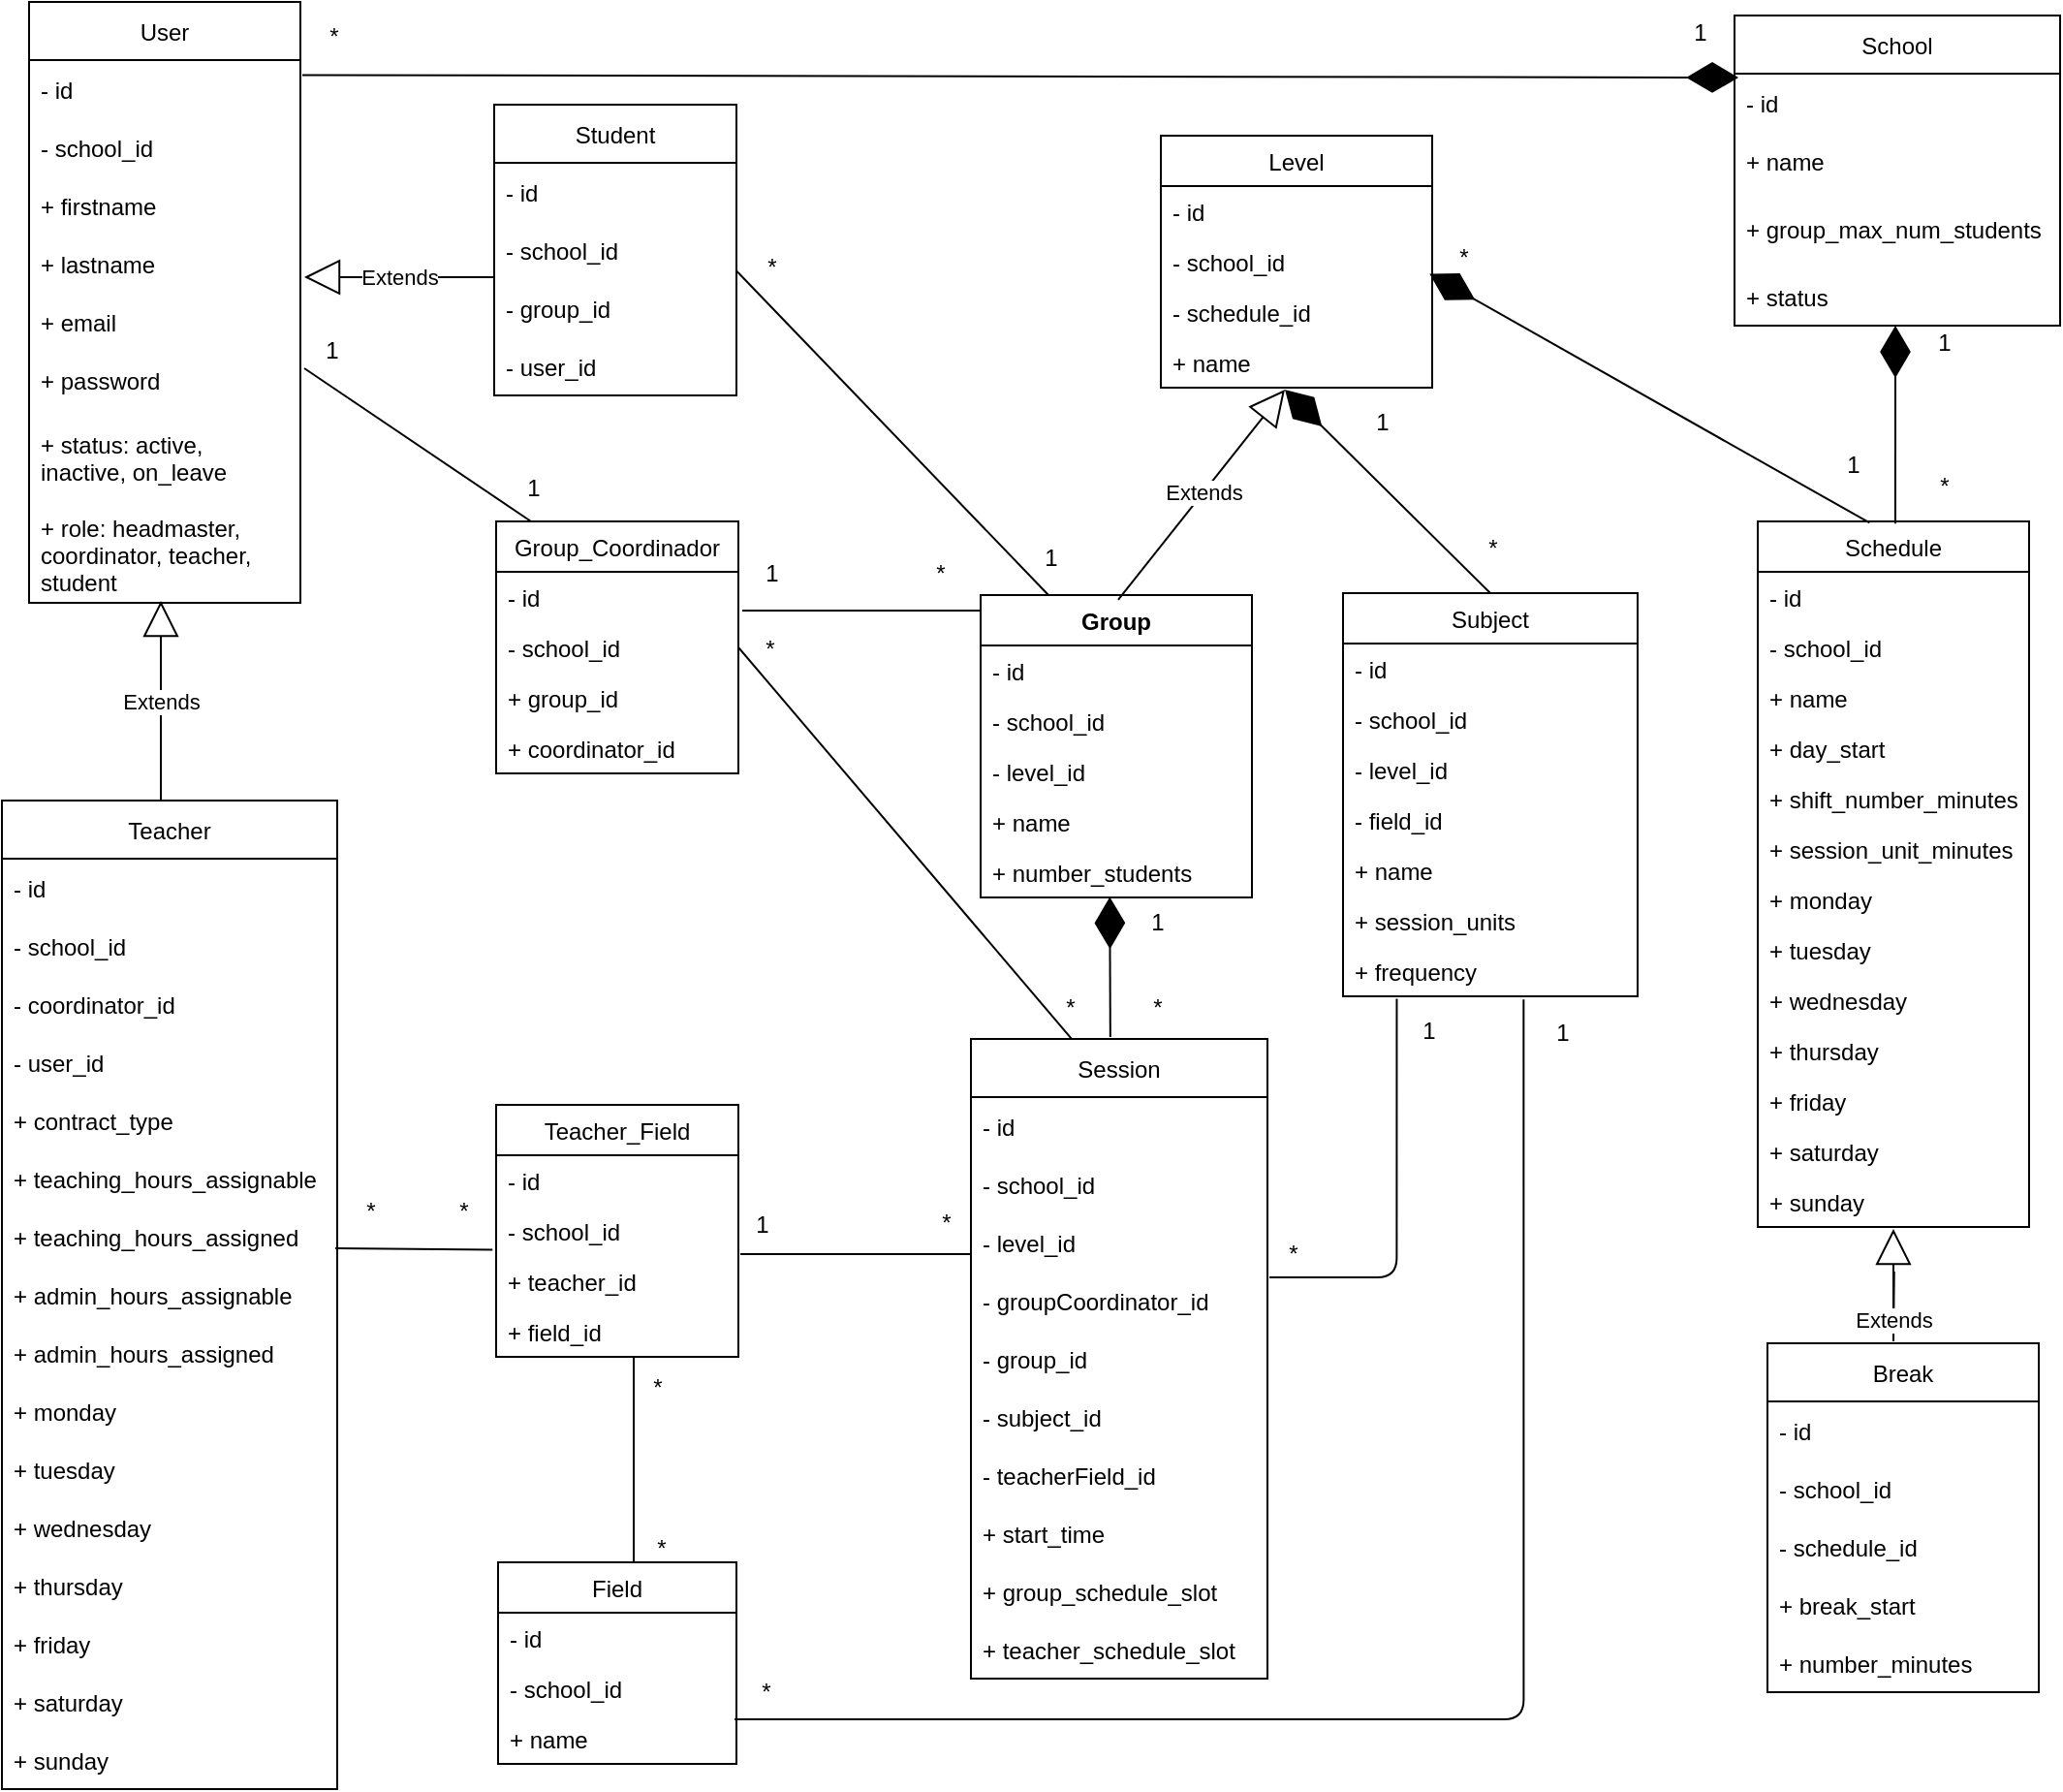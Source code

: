 <mxfile>
    <diagram id="dKwSfpdMRuRXnGm5Fuqc" name="Page-1">
        <mxGraphModel dx="1969" dy="942" grid="1" gridSize="10" guides="1" tooltips="1" connect="1" arrows="1" fold="1" page="1" pageScale="1" pageWidth="1100" pageHeight="950" math="0" shadow="0">
            <root>
                <mxCell id="0"/>
                <mxCell id="1" parent="0"/>
                <mxCell id="171" value="" style="endArrow=diamondThin;endFill=1;endSize=24;html=1;rounded=0;exitX=0.039;exitY=0.825;exitDx=0;exitDy=0;exitPerimeter=0;entryX=0.012;entryY=0.667;entryDx=0;entryDy=0;entryPerimeter=0;" parent="1" edge="1">
                    <mxGeometry width="160" relative="1" as="geometry">
                        <mxPoint x="169" y="38.75" as="sourcePoint"/>
                        <mxPoint x="910.016" y="40.01" as="targetPoint"/>
                    </mxGeometry>
                </mxCell>
                <mxCell id="172" value="User" style="swimlane;fontStyle=0;childLayout=stackLayout;horizontal=1;startSize=30;horizontalStack=0;resizeParent=1;resizeParentMax=0;resizeLast=0;collapsible=1;marginBottom=0;" parent="1" vertex="1">
                    <mxGeometry x="28" y="1" width="140" height="310" as="geometry">
                        <mxRectangle x="260" y="70" width="70" height="30" as="alternateBounds"/>
                    </mxGeometry>
                </mxCell>
                <mxCell id="173" value="- id" style="text;strokeColor=none;fillColor=none;align=left;verticalAlign=middle;spacingLeft=4;spacingRight=4;overflow=hidden;points=[[0,0.5],[1,0.5]];portConstraint=eastwest;rotatable=0;" parent="172" vertex="1">
                    <mxGeometry y="30" width="140" height="30" as="geometry"/>
                </mxCell>
                <mxCell id="174" value="- school_id" style="text;strokeColor=none;fillColor=none;align=left;verticalAlign=middle;spacingLeft=4;spacingRight=4;overflow=hidden;points=[[0,0.5],[1,0.5]];portConstraint=eastwest;rotatable=0;" parent="172" vertex="1">
                    <mxGeometry y="60" width="140" height="30" as="geometry"/>
                </mxCell>
                <mxCell id="175" value="+ firstname" style="text;strokeColor=none;fillColor=none;align=left;verticalAlign=middle;spacingLeft=4;spacingRight=4;overflow=hidden;points=[[0,0.5],[1,0.5]];portConstraint=eastwest;rotatable=0;" parent="172" vertex="1">
                    <mxGeometry y="90" width="140" height="30" as="geometry"/>
                </mxCell>
                <mxCell id="176" value="+ lastname" style="text;strokeColor=none;fillColor=none;align=left;verticalAlign=middle;spacingLeft=4;spacingRight=4;overflow=hidden;points=[[0,0.5],[1,0.5]];portConstraint=eastwest;rotatable=0;" parent="172" vertex="1">
                    <mxGeometry y="120" width="140" height="30" as="geometry"/>
                </mxCell>
                <mxCell id="177" value="+ email" style="text;strokeColor=none;fillColor=none;align=left;verticalAlign=middle;spacingLeft=4;spacingRight=4;overflow=hidden;points=[[0,0.5],[1,0.5]];portConstraint=eastwest;rotatable=0;" parent="172" vertex="1">
                    <mxGeometry y="150" width="140" height="30" as="geometry"/>
                </mxCell>
                <mxCell id="178" value="+ password" style="text;strokeColor=none;fillColor=none;align=left;verticalAlign=middle;spacingLeft=4;spacingRight=4;overflow=hidden;points=[[0,0.5],[1,0.5]];portConstraint=eastwest;rotatable=0;" parent="172" vertex="1">
                    <mxGeometry y="180" width="140" height="30" as="geometry"/>
                </mxCell>
                <mxCell id="179" value="+ status: active,&#10;inactive, on_leave" style="text;strokeColor=none;fillColor=none;align=left;verticalAlign=middle;spacingLeft=4;spacingRight=4;overflow=hidden;points=[[0,0.5],[1,0.5]];portConstraint=eastwest;rotatable=0;" parent="172" vertex="1">
                    <mxGeometry y="210" width="140" height="50" as="geometry"/>
                </mxCell>
                <mxCell id="180" value="+ role: headmaster,&#10;coordinator, teacher, &#10;student" style="text;strokeColor=none;fillColor=none;align=left;verticalAlign=middle;spacingLeft=4;spacingRight=4;overflow=hidden;points=[[0,0.5],[1,0.5]];portConstraint=eastwest;rotatable=0;" parent="172" vertex="1">
                    <mxGeometry y="260" width="140" height="50" as="geometry"/>
                </mxCell>
                <mxCell id="181" value="School" style="swimlane;fontStyle=0;childLayout=stackLayout;horizontal=1;startSize=30;horizontalStack=0;resizeParent=1;resizeParentMax=0;resizeLast=0;collapsible=1;marginBottom=0;strokeColor=default;fillColor=none;" parent="1" vertex="1">
                    <mxGeometry x="908" y="8" width="168" height="160" as="geometry"/>
                </mxCell>
                <mxCell id="182" value="- id" style="text;strokeColor=none;fillColor=none;align=left;verticalAlign=middle;spacingLeft=4;spacingRight=4;overflow=hidden;points=[[0,0.5],[1,0.5]];portConstraint=eastwest;rotatable=0;" parent="181" vertex="1">
                    <mxGeometry y="30" width="168" height="30" as="geometry"/>
                </mxCell>
                <mxCell id="183" value="+ name" style="text;strokeColor=none;fillColor=none;align=left;verticalAlign=middle;spacingLeft=4;spacingRight=4;overflow=hidden;points=[[0,0.5],[1,0.5]];portConstraint=eastwest;rotatable=0;" parent="181" vertex="1">
                    <mxGeometry y="60" width="168" height="30" as="geometry"/>
                </mxCell>
                <mxCell id="351" value="+ group_max_num_students" style="text;strokeColor=none;fillColor=none;align=left;verticalAlign=middle;spacingLeft=4;spacingRight=4;overflow=hidden;points=[[0,0.5],[1,0.5]];portConstraint=eastwest;rotatable=0;" parent="181" vertex="1">
                    <mxGeometry y="90" width="168" height="40" as="geometry"/>
                </mxCell>
                <mxCell id="394" value="+ status" style="text;strokeColor=none;fillColor=none;align=left;verticalAlign=middle;spacingLeft=4;spacingRight=4;overflow=hidden;points=[[0,0.5],[1,0.5]];portConstraint=eastwest;rotatable=0;" parent="181" vertex="1">
                    <mxGeometry y="130" width="168" height="30" as="geometry"/>
                </mxCell>
                <mxCell id="184" value="Schedule" style="swimlane;fontStyle=0;childLayout=stackLayout;horizontal=1;startSize=26;fillColor=none;horizontalStack=0;resizeParent=1;resizeParentMax=0;resizeLast=0;collapsible=1;marginBottom=0;" parent="1" vertex="1">
                    <mxGeometry x="920" y="269" width="140" height="364" as="geometry"/>
                </mxCell>
                <mxCell id="185" value="- id" style="text;strokeColor=none;fillColor=none;align=left;verticalAlign=top;spacingLeft=4;spacingRight=4;overflow=hidden;rotatable=0;points=[[0,0.5],[1,0.5]];portConstraint=eastwest;" parent="184" vertex="1">
                    <mxGeometry y="26" width="140" height="26" as="geometry"/>
                </mxCell>
                <mxCell id="186" value="- school_id" style="text;strokeColor=none;fillColor=none;align=left;verticalAlign=top;spacingLeft=4;spacingRight=4;overflow=hidden;rotatable=0;points=[[0,0.5],[1,0.5]];portConstraint=eastwest;" parent="184" vertex="1">
                    <mxGeometry y="52" width="140" height="26" as="geometry"/>
                </mxCell>
                <mxCell id="350" value="+ name" style="text;strokeColor=none;fillColor=none;align=left;verticalAlign=top;spacingLeft=4;spacingRight=4;overflow=hidden;rotatable=0;points=[[0,0.5],[1,0.5]];portConstraint=eastwest;" parent="184" vertex="1">
                    <mxGeometry y="78" width="140" height="26" as="geometry"/>
                </mxCell>
                <mxCell id="187" value="+ day_start" style="text;strokeColor=none;fillColor=none;align=left;verticalAlign=top;spacingLeft=4;spacingRight=4;overflow=hidden;rotatable=0;points=[[0,0.5],[1,0.5]];portConstraint=eastwest;" parent="184" vertex="1">
                    <mxGeometry y="104" width="140" height="26" as="geometry"/>
                </mxCell>
                <mxCell id="189" value="+ shift_number_minutes" style="text;strokeColor=none;fillColor=none;align=left;verticalAlign=top;spacingLeft=4;spacingRight=4;overflow=hidden;rotatable=0;points=[[0,0.5],[1,0.5]];portConstraint=eastwest;" parent="184" vertex="1">
                    <mxGeometry y="130" width="140" height="26" as="geometry"/>
                </mxCell>
                <mxCell id="190" value="+ session_unit_minutes" style="text;strokeColor=none;fillColor=none;align=left;verticalAlign=top;spacingLeft=4;spacingRight=4;overflow=hidden;rotatable=0;points=[[0,0.5],[1,0.5]];portConstraint=eastwest;" parent="184" vertex="1">
                    <mxGeometry y="156" width="140" height="26" as="geometry"/>
                </mxCell>
                <mxCell id="188" value="+ monday&#10;" style="text;strokeColor=none;fillColor=none;align=left;verticalAlign=top;spacingLeft=4;spacingRight=4;overflow=hidden;rotatable=0;points=[[0,0.5],[1,0.5]];portConstraint=eastwest;" parent="184" vertex="1">
                    <mxGeometry y="182" width="140" height="26" as="geometry"/>
                </mxCell>
                <mxCell id="340" value="+ tuesday&#10;" style="text;strokeColor=none;fillColor=none;align=left;verticalAlign=top;spacingLeft=4;spacingRight=4;overflow=hidden;rotatable=0;points=[[0,0.5],[1,0.5]];portConstraint=eastwest;" parent="184" vertex="1">
                    <mxGeometry y="208" width="140" height="26" as="geometry"/>
                </mxCell>
                <mxCell id="336" value="+ wednesday&#10;" style="text;strokeColor=none;fillColor=none;align=left;verticalAlign=top;spacingLeft=4;spacingRight=4;overflow=hidden;rotatable=0;points=[[0,0.5],[1,0.5]];portConstraint=eastwest;" parent="184" vertex="1">
                    <mxGeometry y="234" width="140" height="26" as="geometry"/>
                </mxCell>
                <mxCell id="337" value="+ thursday&#10;" style="text;strokeColor=none;fillColor=none;align=left;verticalAlign=top;spacingLeft=4;spacingRight=4;overflow=hidden;rotatable=0;points=[[0,0.5],[1,0.5]];portConstraint=eastwest;" parent="184" vertex="1">
                    <mxGeometry y="260" width="140" height="26" as="geometry"/>
                </mxCell>
                <mxCell id="338" value="+ friday&#10;" style="text;strokeColor=none;fillColor=none;align=left;verticalAlign=top;spacingLeft=4;spacingRight=4;overflow=hidden;rotatable=0;points=[[0,0.5],[1,0.5]];portConstraint=eastwest;" parent="184" vertex="1">
                    <mxGeometry y="286" width="140" height="26" as="geometry"/>
                </mxCell>
                <mxCell id="339" value="+ saturday&#10;" style="text;strokeColor=none;fillColor=none;align=left;verticalAlign=top;spacingLeft=4;spacingRight=4;overflow=hidden;rotatable=0;points=[[0,0.5],[1,0.5]];portConstraint=eastwest;" parent="184" vertex="1">
                    <mxGeometry y="312" width="140" height="26" as="geometry"/>
                </mxCell>
                <mxCell id="341" value="+ sunday&#10;" style="text;strokeColor=none;fillColor=none;align=left;verticalAlign=top;spacingLeft=4;spacingRight=4;overflow=hidden;rotatable=0;points=[[0,0.5],[1,0.5]];portConstraint=eastwest;" parent="184" vertex="1">
                    <mxGeometry y="338" width="140" height="26" as="geometry"/>
                </mxCell>
                <mxCell id="191" value="Break" style="swimlane;fontStyle=0;childLayout=stackLayout;horizontal=1;startSize=30;horizontalStack=0;resizeParent=1;resizeParentMax=0;resizeLast=0;collapsible=1;marginBottom=0;" parent="1" vertex="1">
                    <mxGeometry x="925" y="693" width="140" height="180" as="geometry"/>
                </mxCell>
                <mxCell id="192" value="- id" style="text;strokeColor=none;fillColor=none;align=left;verticalAlign=middle;spacingLeft=4;spacingRight=4;overflow=hidden;points=[[0,0.5],[1,0.5]];portConstraint=eastwest;rotatable=0;" parent="191" vertex="1">
                    <mxGeometry y="30" width="140" height="30" as="geometry"/>
                </mxCell>
                <mxCell id="306" value="- school_id" style="text;strokeColor=none;fillColor=none;align=left;verticalAlign=middle;spacingLeft=4;spacingRight=4;overflow=hidden;points=[[0,0.5],[1,0.5]];portConstraint=eastwest;rotatable=0;" parent="191" vertex="1">
                    <mxGeometry y="60" width="140" height="30" as="geometry"/>
                </mxCell>
                <mxCell id="193" value="- schedule_id" style="text;strokeColor=none;fillColor=none;align=left;verticalAlign=middle;spacingLeft=4;spacingRight=4;overflow=hidden;points=[[0,0.5],[1,0.5]];portConstraint=eastwest;rotatable=0;" parent="191" vertex="1">
                    <mxGeometry y="90" width="140" height="30" as="geometry"/>
                </mxCell>
                <mxCell id="194" value="+ break_start " style="text;strokeColor=none;fillColor=none;align=left;verticalAlign=middle;spacingLeft=4;spacingRight=4;overflow=hidden;points=[[0,0.5],[1,0.5]];portConstraint=eastwest;rotatable=0;" parent="191" vertex="1">
                    <mxGeometry y="120" width="140" height="30" as="geometry"/>
                </mxCell>
                <mxCell id="195" value="+ number_minutes" style="text;strokeColor=none;fillColor=none;align=left;verticalAlign=middle;spacingLeft=4;spacingRight=4;overflow=hidden;points=[[0,0.5],[1,0.5]];portConstraint=eastwest;rotatable=0;" parent="191" vertex="1">
                    <mxGeometry y="150" width="140" height="30" as="geometry"/>
                </mxCell>
                <mxCell id="196" value="Level" style="swimlane;fontStyle=0;childLayout=stackLayout;horizontal=1;startSize=26;fillColor=none;horizontalStack=0;resizeParent=1;resizeParentMax=0;resizeLast=0;collapsible=1;marginBottom=0;" parent="1" vertex="1">
                    <mxGeometry x="612" y="70" width="140" height="130" as="geometry"/>
                </mxCell>
                <mxCell id="197" value="- id" style="text;strokeColor=none;fillColor=none;align=left;verticalAlign=top;spacingLeft=4;spacingRight=4;overflow=hidden;rotatable=0;points=[[0,0.5],[1,0.5]];portConstraint=eastwest;" parent="196" vertex="1">
                    <mxGeometry y="26" width="140" height="26" as="geometry"/>
                </mxCell>
                <mxCell id="198" value="- school_id" style="text;strokeColor=none;fillColor=none;align=left;verticalAlign=top;spacingLeft=4;spacingRight=4;overflow=hidden;rotatable=0;points=[[0,0.5],[1,0.5]];portConstraint=eastwest;" parent="196" vertex="1">
                    <mxGeometry y="52" width="140" height="26" as="geometry"/>
                </mxCell>
                <mxCell id="200" value="- schedule_id" style="text;strokeColor=none;fillColor=none;align=left;verticalAlign=top;spacingLeft=4;spacingRight=4;overflow=hidden;rotatable=0;points=[[0,0.5],[1,0.5]];portConstraint=eastwest;" parent="196" vertex="1">
                    <mxGeometry y="78" width="140" height="26" as="geometry"/>
                </mxCell>
                <mxCell id="201" value="+ name" style="text;strokeColor=none;fillColor=none;align=left;verticalAlign=top;spacingLeft=4;spacingRight=4;overflow=hidden;rotatable=0;points=[[0,0.5],[1,0.5]];portConstraint=eastwest;" parent="196" vertex="1">
                    <mxGeometry y="104" width="140" height="26" as="geometry"/>
                </mxCell>
                <mxCell id="203" value="Subject" style="swimlane;fontStyle=0;childLayout=stackLayout;horizontal=1;startSize=26;fillColor=none;horizontalStack=0;resizeParent=1;resizeParentMax=0;resizeLast=0;collapsible=1;marginBottom=0;" parent="1" vertex="1">
                    <mxGeometry x="706" y="306" width="152" height="208" as="geometry"/>
                </mxCell>
                <mxCell id="204" value="- id" style="text;strokeColor=none;fillColor=none;align=left;verticalAlign=top;spacingLeft=4;spacingRight=4;overflow=hidden;rotatable=0;points=[[0,0.5],[1,0.5]];portConstraint=eastwest;" parent="203" vertex="1">
                    <mxGeometry y="26" width="152" height="26" as="geometry"/>
                </mxCell>
                <mxCell id="308" value="- school_id" style="text;strokeColor=none;fillColor=none;align=left;verticalAlign=top;spacingLeft=4;spacingRight=4;overflow=hidden;rotatable=0;points=[[0,0.5],[1,0.5]];portConstraint=eastwest;" parent="203" vertex="1">
                    <mxGeometry y="52" width="152" height="26" as="geometry"/>
                </mxCell>
                <mxCell id="205" value="- level_id" style="text;strokeColor=none;fillColor=none;align=left;verticalAlign=top;spacingLeft=4;spacingRight=4;overflow=hidden;rotatable=0;points=[[0,0.5],[1,0.5]];portConstraint=eastwest;" parent="203" vertex="1">
                    <mxGeometry y="78" width="152" height="26" as="geometry"/>
                </mxCell>
                <mxCell id="206" value="- field_id" style="text;strokeColor=none;fillColor=none;align=left;verticalAlign=top;spacingLeft=4;spacingRight=4;overflow=hidden;rotatable=0;points=[[0,0.5],[1,0.5]];portConstraint=eastwest;" parent="203" vertex="1">
                    <mxGeometry y="104" width="152" height="26" as="geometry"/>
                </mxCell>
                <mxCell id="207" value="+ name" style="text;strokeColor=none;fillColor=none;align=left;verticalAlign=top;spacingLeft=4;spacingRight=4;overflow=hidden;rotatable=0;points=[[0,0.5],[1,0.5]];portConstraint=eastwest;" parent="203" vertex="1">
                    <mxGeometry y="130" width="152" height="26" as="geometry"/>
                </mxCell>
                <mxCell id="208" value="+ session_units" style="text;strokeColor=none;fillColor=none;align=left;verticalAlign=top;spacingLeft=4;spacingRight=4;overflow=hidden;rotatable=0;points=[[0,0.5],[1,0.5]];portConstraint=eastwest;" parent="203" vertex="1">
                    <mxGeometry y="156" width="152" height="26" as="geometry"/>
                </mxCell>
                <mxCell id="209" value="+ frequency" style="text;strokeColor=none;fillColor=none;align=left;verticalAlign=top;spacingLeft=4;spacingRight=4;overflow=hidden;rotatable=0;points=[[0,0.5],[1,0.5]];portConstraint=eastwest;whiteSpace=wrap;" parent="203" vertex="1">
                    <mxGeometry y="182" width="152" height="26" as="geometry"/>
                </mxCell>
                <mxCell id="210" value="Session" style="swimlane;fontStyle=0;childLayout=stackLayout;horizontal=1;startSize=30;horizontalStack=0;resizeParent=1;resizeParentMax=0;resizeLast=0;collapsible=1;marginBottom=0;" parent="1" vertex="1">
                    <mxGeometry x="514" y="536" width="153" height="330" as="geometry"/>
                </mxCell>
                <mxCell id="211" value="- id" style="text;strokeColor=none;fillColor=none;align=left;verticalAlign=middle;spacingLeft=4;spacingRight=4;overflow=hidden;points=[[0,0.5],[1,0.5]];portConstraint=eastwest;rotatable=0;" parent="210" vertex="1">
                    <mxGeometry y="30" width="153" height="30" as="geometry"/>
                </mxCell>
                <mxCell id="309" value="- school_id" style="text;strokeColor=none;fillColor=none;align=left;verticalAlign=middle;spacingLeft=4;spacingRight=4;overflow=hidden;points=[[0,0.5],[1,0.5]];portConstraint=eastwest;rotatable=0;" parent="210" vertex="1">
                    <mxGeometry y="60" width="153" height="30" as="geometry"/>
                </mxCell>
                <mxCell id="377" value="- level_id" style="text;strokeColor=none;fillColor=none;align=left;verticalAlign=middle;spacingLeft=4;spacingRight=4;overflow=hidden;points=[[0,0.5],[1,0.5]];portConstraint=eastwest;rotatable=0;" parent="210" vertex="1">
                    <mxGeometry y="90" width="153" height="30" as="geometry"/>
                </mxCell>
                <mxCell id="360" value="- groupCoordinator_id" style="text;strokeColor=none;fillColor=none;align=left;verticalAlign=middle;spacingLeft=4;spacingRight=4;overflow=hidden;points=[[0,0.5],[1,0.5]];portConstraint=eastwest;rotatable=0;" parent="210" vertex="1">
                    <mxGeometry y="120" width="153" height="30" as="geometry"/>
                </mxCell>
                <mxCell id="414" value="- group_id" style="text;strokeColor=none;fillColor=none;align=left;verticalAlign=middle;spacingLeft=4;spacingRight=4;overflow=hidden;points=[[0,0.5],[1,0.5]];portConstraint=eastwest;rotatable=0;" vertex="1" parent="210">
                    <mxGeometry y="150" width="153" height="30" as="geometry"/>
                </mxCell>
                <mxCell id="212" value="- subject_id" style="text;strokeColor=none;fillColor=none;align=left;verticalAlign=middle;spacingLeft=4;spacingRight=4;overflow=hidden;points=[[0,0.5],[1,0.5]];portConstraint=eastwest;rotatable=0;" parent="210" vertex="1">
                    <mxGeometry y="180" width="153" height="30" as="geometry"/>
                </mxCell>
                <mxCell id="213" value="- teacherField_id" style="text;strokeColor=none;fillColor=none;align=left;verticalAlign=middle;spacingLeft=4;spacingRight=4;overflow=hidden;points=[[0,0.5],[1,0.5]];portConstraint=eastwest;rotatable=0;" parent="210" vertex="1">
                    <mxGeometry y="210" width="153" height="30" as="geometry"/>
                </mxCell>
                <mxCell id="335" value="+ start_time" style="text;strokeColor=none;fillColor=none;align=left;verticalAlign=middle;spacingLeft=4;spacingRight=4;overflow=hidden;points=[[0,0.5],[1,0.5]];portConstraint=eastwest;rotatable=0;" parent="210" vertex="1">
                    <mxGeometry y="240" width="153" height="30" as="geometry"/>
                </mxCell>
                <mxCell id="349" value="+ group_schedule_slot" style="text;strokeColor=none;fillColor=none;align=left;verticalAlign=middle;spacingLeft=4;spacingRight=4;overflow=hidden;points=[[0,0.5],[1,0.5]];portConstraint=eastwest;rotatable=0;" parent="210" vertex="1">
                    <mxGeometry y="270" width="153" height="30" as="geometry"/>
                </mxCell>
                <mxCell id="214" value="+ teacher_schedule_slot" style="text;strokeColor=none;fillColor=none;align=left;verticalAlign=middle;spacingLeft=4;spacingRight=4;overflow=hidden;points=[[0,0.5],[1,0.5]];portConstraint=eastwest;rotatable=0;" parent="210" vertex="1">
                    <mxGeometry y="300" width="153" height="30" as="geometry"/>
                </mxCell>
                <mxCell id="215" value="Teacher" style="swimlane;fontStyle=0;childLayout=stackLayout;horizontal=1;startSize=30;horizontalStack=0;resizeParent=1;resizeParentMax=0;resizeLast=0;collapsible=1;marginBottom=0;" parent="1" vertex="1">
                    <mxGeometry x="14" y="413" width="173" height="510" as="geometry"/>
                </mxCell>
                <mxCell id="296" value="- id" style="text;strokeColor=none;fillColor=none;align=left;verticalAlign=middle;spacingLeft=4;spacingRight=4;overflow=hidden;points=[[0,0.5],[1,0.5]];portConstraint=eastwest;rotatable=0;" parent="215" vertex="1">
                    <mxGeometry y="30" width="173" height="30" as="geometry"/>
                </mxCell>
                <mxCell id="299" value="- school_id" style="text;strokeColor=none;fillColor=none;align=left;verticalAlign=middle;spacingLeft=4;spacingRight=4;overflow=hidden;points=[[0,0.5],[1,0.5]];portConstraint=eastwest;rotatable=0;" parent="215" vertex="1">
                    <mxGeometry y="60" width="173" height="30" as="geometry"/>
                </mxCell>
                <mxCell id="217" value="- coordinator_id" style="text;strokeColor=none;fillColor=none;align=left;verticalAlign=middle;spacingLeft=4;spacingRight=4;overflow=hidden;points=[[0,0.5],[1,0.5]];portConstraint=eastwest;rotatable=0;" parent="215" vertex="1">
                    <mxGeometry y="90" width="173" height="30" as="geometry"/>
                </mxCell>
                <mxCell id="216" value="- user_id" style="text;strokeColor=none;fillColor=none;align=left;verticalAlign=middle;spacingLeft=4;spacingRight=4;overflow=hidden;points=[[0,0.5],[1,0.5]];portConstraint=eastwest;rotatable=0;" parent="215" vertex="1">
                    <mxGeometry y="120" width="173" height="30" as="geometry"/>
                </mxCell>
                <mxCell id="218" value="+ contract_type" style="text;strokeColor=none;fillColor=none;align=left;verticalAlign=middle;spacingLeft=4;spacingRight=4;overflow=hidden;points=[[0,0.5],[1,0.5]];portConstraint=eastwest;rotatable=0;" parent="215" vertex="1">
                    <mxGeometry y="150" width="173" height="30" as="geometry"/>
                </mxCell>
                <mxCell id="219" value="+ teaching_hours_assignable" style="text;strokeColor=none;fillColor=none;align=left;verticalAlign=middle;spacingLeft=4;spacingRight=4;overflow=hidden;points=[[0,0.5],[1,0.5]];portConstraint=eastwest;rotatable=0;" parent="215" vertex="1">
                    <mxGeometry y="180" width="173" height="30" as="geometry"/>
                </mxCell>
                <mxCell id="220" value="+ teaching_hours_assigned" style="text;strokeColor=none;fillColor=none;align=left;verticalAlign=middle;spacingLeft=4;spacingRight=4;overflow=hidden;points=[[0,0.5],[1,0.5]];portConstraint=eastwest;rotatable=0;" parent="215" vertex="1">
                    <mxGeometry y="210" width="173" height="30" as="geometry"/>
                </mxCell>
                <mxCell id="397" value="+ admin_hours_assignable" style="text;strokeColor=none;fillColor=none;align=left;verticalAlign=middle;spacingLeft=4;spacingRight=4;overflow=hidden;points=[[0,0.5],[1,0.5]];portConstraint=eastwest;rotatable=0;" parent="215" vertex="1">
                    <mxGeometry y="240" width="173" height="30" as="geometry"/>
                </mxCell>
                <mxCell id="398" value="+ admin_hours_assigned" style="text;strokeColor=none;fillColor=none;align=left;verticalAlign=middle;spacingLeft=4;spacingRight=4;overflow=hidden;points=[[0,0.5],[1,0.5]];portConstraint=eastwest;rotatable=0;" parent="215" vertex="1">
                    <mxGeometry y="270" width="173" height="30" as="geometry"/>
                </mxCell>
                <mxCell id="342" value="+ monday" style="text;strokeColor=none;fillColor=none;align=left;verticalAlign=middle;spacingLeft=4;spacingRight=4;overflow=hidden;points=[[0,0.5],[1,0.5]];portConstraint=eastwest;rotatable=0;" parent="215" vertex="1">
                    <mxGeometry y="300" width="173" height="30" as="geometry"/>
                </mxCell>
                <mxCell id="343" value="+ tuesday" style="text;strokeColor=none;fillColor=none;align=left;verticalAlign=middle;spacingLeft=4;spacingRight=4;overflow=hidden;points=[[0,0.5],[1,0.5]];portConstraint=eastwest;rotatable=0;" parent="215" vertex="1">
                    <mxGeometry y="330" width="173" height="30" as="geometry"/>
                </mxCell>
                <mxCell id="344" value="+ wednesday" style="text;strokeColor=none;fillColor=none;align=left;verticalAlign=middle;spacingLeft=4;spacingRight=4;overflow=hidden;points=[[0,0.5],[1,0.5]];portConstraint=eastwest;rotatable=0;" parent="215" vertex="1">
                    <mxGeometry y="360" width="173" height="30" as="geometry"/>
                </mxCell>
                <mxCell id="345" value="+ thursday" style="text;strokeColor=none;fillColor=none;align=left;verticalAlign=middle;spacingLeft=4;spacingRight=4;overflow=hidden;points=[[0,0.5],[1,0.5]];portConstraint=eastwest;rotatable=0;" parent="215" vertex="1">
                    <mxGeometry y="390" width="173" height="30" as="geometry"/>
                </mxCell>
                <mxCell id="346" value="+ friday" style="text;strokeColor=none;fillColor=none;align=left;verticalAlign=middle;spacingLeft=4;spacingRight=4;overflow=hidden;points=[[0,0.5],[1,0.5]];portConstraint=eastwest;rotatable=0;" parent="215" vertex="1">
                    <mxGeometry y="420" width="173" height="30" as="geometry"/>
                </mxCell>
                <mxCell id="347" value="+ saturday" style="text;strokeColor=none;fillColor=none;align=left;verticalAlign=middle;spacingLeft=4;spacingRight=4;overflow=hidden;points=[[0,0.5],[1,0.5]];portConstraint=eastwest;rotatable=0;" parent="215" vertex="1">
                    <mxGeometry y="450" width="173" height="30" as="geometry"/>
                </mxCell>
                <mxCell id="348" value="+ sunday" style="text;strokeColor=none;fillColor=none;align=left;verticalAlign=middle;spacingLeft=4;spacingRight=4;overflow=hidden;points=[[0,0.5],[1,0.5]];portConstraint=eastwest;rotatable=0;" parent="215" vertex="1">
                    <mxGeometry y="480" width="173" height="30" as="geometry"/>
                </mxCell>
                <mxCell id="221" value="Student" style="swimlane;fontStyle=0;childLayout=stackLayout;horizontal=1;startSize=30;horizontalStack=0;resizeParent=1;resizeParentMax=0;resizeLast=0;collapsible=1;marginBottom=0;" parent="1" vertex="1">
                    <mxGeometry x="268" y="54" width="125" height="150" as="geometry"/>
                </mxCell>
                <mxCell id="297" value="- id" style="text;strokeColor=none;fillColor=none;align=left;verticalAlign=middle;spacingLeft=4;spacingRight=4;overflow=hidden;points=[[0,0.5],[1,0.5]];portConstraint=eastwest;rotatable=0;" parent="221" vertex="1">
                    <mxGeometry y="30" width="125" height="30" as="geometry"/>
                </mxCell>
                <mxCell id="305" value="- school_id" style="text;strokeColor=none;fillColor=none;align=left;verticalAlign=middle;spacingLeft=4;spacingRight=4;overflow=hidden;points=[[0,0.5],[1,0.5]];portConstraint=eastwest;rotatable=0;" parent="221" vertex="1">
                    <mxGeometry y="60" width="125" height="30" as="geometry"/>
                </mxCell>
                <mxCell id="223" value="- group_id" style="text;strokeColor=none;fillColor=none;align=left;verticalAlign=middle;spacingLeft=4;spacingRight=4;overflow=hidden;points=[[0,0.5],[1,0.5]];portConstraint=eastwest;rotatable=0;" parent="221" vertex="1">
                    <mxGeometry y="90" width="125" height="30" as="geometry"/>
                </mxCell>
                <mxCell id="222" value="- user_id" style="text;strokeColor=none;fillColor=none;align=left;verticalAlign=middle;spacingLeft=4;spacingRight=4;overflow=hidden;points=[[0,0.5],[1,0.5]];portConstraint=eastwest;rotatable=0;" parent="221" vertex="1">
                    <mxGeometry y="120" width="125" height="30" as="geometry"/>
                </mxCell>
                <mxCell id="224" value="Teacher_Field" style="swimlane;fontStyle=0;childLayout=stackLayout;horizontal=1;startSize=26;fillColor=none;horizontalStack=0;resizeParent=1;resizeParentMax=0;resizeLast=0;collapsible=1;marginBottom=0;" parent="1" vertex="1">
                    <mxGeometry x="269" y="570" width="125" height="130" as="geometry"/>
                </mxCell>
                <mxCell id="225" value="- id" style="text;strokeColor=none;fillColor=none;align=left;verticalAlign=top;spacingLeft=4;spacingRight=4;overflow=hidden;rotatable=0;points=[[0,0.5],[1,0.5]];portConstraint=eastwest;" parent="224" vertex="1">
                    <mxGeometry y="26" width="125" height="26" as="geometry"/>
                </mxCell>
                <mxCell id="301" value="- school_id" style="text;strokeColor=none;fillColor=none;align=left;verticalAlign=top;spacingLeft=4;spacingRight=4;overflow=hidden;rotatable=0;points=[[0,0.5],[1,0.5]];portConstraint=eastwest;" parent="224" vertex="1">
                    <mxGeometry y="52" width="125" height="26" as="geometry"/>
                </mxCell>
                <mxCell id="227" value="+ teacher_id" style="text;strokeColor=none;fillColor=none;align=left;verticalAlign=top;spacingLeft=4;spacingRight=4;overflow=hidden;rotatable=0;points=[[0,0.5],[1,0.5]];portConstraint=eastwest;" parent="224" vertex="1">
                    <mxGeometry y="78" width="125" height="26" as="geometry"/>
                </mxCell>
                <mxCell id="226" value="+ field_id" style="text;strokeColor=none;fillColor=none;align=left;verticalAlign=top;spacingLeft=4;spacingRight=4;overflow=hidden;rotatable=0;points=[[0,0.5],[1,0.5]];portConstraint=eastwest;" parent="224" vertex="1">
                    <mxGeometry y="104" width="125" height="26" as="geometry"/>
                </mxCell>
                <mxCell id="228" value="Extends" style="endArrow=block;endSize=16;endFill=0;html=1;rounded=0;exitX=0.474;exitY=0.006;exitDx=0;exitDy=0;exitPerimeter=0;" parent="1" edge="1">
                    <mxGeometry width="160" relative="1" as="geometry">
                        <mxPoint x="96.002" y="413.06" as="sourcePoint"/>
                        <mxPoint x="96" y="310" as="targetPoint"/>
                    </mxGeometry>
                </mxCell>
                <mxCell id="229" value="Extends" style="endArrow=block;endSize=16;endFill=0;html=1;rounded=0;" parent="1" edge="1">
                    <mxGeometry x="-0.001" width="160" relative="1" as="geometry">
                        <mxPoint x="268" y="143" as="sourcePoint"/>
                        <mxPoint x="170" y="143" as="targetPoint"/>
                        <mxPoint as="offset"/>
                    </mxGeometry>
                </mxCell>
                <mxCell id="230" value="Extends" style="endArrow=block;endSize=16;endFill=0;html=1;rounded=0;exitX=0.5;exitY=0;exitDx=0;exitDy=0;" parent="1" edge="1">
                    <mxGeometry width="160" relative="1" as="geometry">
                        <mxPoint x="990.38" y="656.01" as="sourcePoint"/>
                        <mxPoint x="990" y="634" as="targetPoint"/>
                        <Array as="points">
                            <mxPoint x="990" y="692"/>
                        </Array>
                    </mxGeometry>
                </mxCell>
                <mxCell id="231" value="1" style="text;html=1;align=center;verticalAlign=middle;resizable=0;points=[];autosize=1;strokeColor=none;fillColor=none;" parent="1" vertex="1">
                    <mxGeometry x="875" y="2" width="30" height="30" as="geometry"/>
                </mxCell>
                <mxCell id="234" value="*" style="text;html=1;align=center;verticalAlign=middle;resizable=0;points=[];autosize=1;strokeColor=none;fillColor=none;" parent="1" vertex="1">
                    <mxGeometry x="1001" y="236" width="30" height="30" as="geometry"/>
                </mxCell>
                <mxCell id="235" value="" style="endArrow=diamondThin;endFill=1;endSize=24;html=1;rounded=0;exitX=0.5;exitY=0;exitDx=0;exitDy=0;" parent="1" source="203" edge="1">
                    <mxGeometry width="160" relative="1" as="geometry">
                        <mxPoint x="771" y="264" as="sourcePoint"/>
                        <mxPoint x="676" y="201" as="targetPoint"/>
                    </mxGeometry>
                </mxCell>
                <mxCell id="236" value="1" style="text;html=1;align=center;verticalAlign=middle;resizable=0;points=[];autosize=1;strokeColor=none;fillColor=none;" parent="1" vertex="1">
                    <mxGeometry x="711" y="203" width="30" height="30" as="geometry"/>
                </mxCell>
                <mxCell id="237" value="*" style="text;html=1;align=center;verticalAlign=middle;resizable=0;points=[];autosize=1;strokeColor=none;fillColor=none;" parent="1" vertex="1">
                    <mxGeometry x="768" y="268" width="30" height="30" as="geometry"/>
                </mxCell>
                <mxCell id="238" value="" style="endArrow=diamondThin;endFill=1;endSize=24;html=1;rounded=0;exitX=0.492;exitY=0.033;exitDx=0;exitDy=0;exitPerimeter=0;entryX=0.476;entryY=0.989;entryDx=0;entryDy=0;entryPerimeter=0;" parent="1" target="285" edge="1">
                    <mxGeometry width="160" relative="1" as="geometry">
                        <mxPoint x="585.92" y="534.95" as="sourcePoint"/>
                        <mxPoint x="586" y="450" as="targetPoint"/>
                    </mxGeometry>
                </mxCell>
                <mxCell id="239" value="1" style="text;html=1;align=center;verticalAlign=middle;resizable=0;points=[];autosize=1;strokeColor=none;fillColor=none;" parent="1" vertex="1">
                    <mxGeometry x="595" y="461" width="30" height="30" as="geometry"/>
                </mxCell>
                <mxCell id="244" value="" style="endArrow=none;endFill=1;endSize=24;html=1;rounded=0;exitX=-0.015;exitY=0.027;exitDx=0;exitDy=0;exitPerimeter=0;" parent="1" edge="1">
                    <mxGeometry width="160" relative="1" as="geometry">
                        <mxPoint x="267.125" y="644.702" as="sourcePoint"/>
                        <mxPoint x="186" y="644" as="targetPoint"/>
                    </mxGeometry>
                </mxCell>
                <mxCell id="247" value="1" style="text;html=1;align=center;verticalAlign=middle;resizable=0;points=[];autosize=1;strokeColor=none;fillColor=none;" parent="1" vertex="1">
                    <mxGeometry x="954" y="225" width="30" height="30" as="geometry"/>
                </mxCell>
                <mxCell id="248" value="*" style="text;html=1;align=center;verticalAlign=middle;resizable=0;points=[];autosize=1;strokeColor=none;fillColor=none;" parent="1" vertex="1">
                    <mxGeometry x="753" y="118" width="30" height="30" as="geometry"/>
                </mxCell>
                <mxCell id="261" value="*" style="text;html=1;align=center;verticalAlign=middle;resizable=0;points=[];autosize=1;strokeColor=none;fillColor=none;" parent="1" vertex="1">
                    <mxGeometry x="170" y="4" width="30" height="30" as="geometry"/>
                </mxCell>
                <mxCell id="278" value="Group" style="swimlane;fontStyle=1;childLayout=stackLayout;horizontal=1;startSize=26;fillColor=none;horizontalStack=0;resizeParent=1;resizeParentMax=0;resizeLast=0;collapsible=1;marginBottom=0;" parent="1" vertex="1">
                    <mxGeometry x="519" y="307" width="140" height="156" as="geometry"/>
                </mxCell>
                <mxCell id="286" value="- id" style="text;strokeColor=none;fillColor=none;align=left;verticalAlign=top;spacingLeft=4;spacingRight=4;overflow=hidden;rotatable=0;points=[[0,0.5],[1,0.5]];portConstraint=eastwest;" parent="278" vertex="1">
                    <mxGeometry y="26" width="140" height="26" as="geometry"/>
                </mxCell>
                <mxCell id="307" value="- school_id" style="text;strokeColor=none;fillColor=none;align=left;verticalAlign=top;spacingLeft=4;spacingRight=4;overflow=hidden;rotatable=0;points=[[0,0.5],[1,0.5]];portConstraint=eastwest;" parent="278" vertex="1">
                    <mxGeometry y="52" width="140" height="26" as="geometry"/>
                </mxCell>
                <mxCell id="283" value="- level_id" style="text;strokeColor=none;fillColor=none;align=left;verticalAlign=top;spacingLeft=4;spacingRight=4;overflow=hidden;rotatable=0;points=[[0,0.5],[1,0.5]];portConstraint=eastwest;" parent="278" vertex="1">
                    <mxGeometry y="78" width="140" height="26" as="geometry"/>
                </mxCell>
                <mxCell id="284" value="+ name" style="text;strokeColor=none;fillColor=none;align=left;verticalAlign=top;spacingLeft=4;spacingRight=4;overflow=hidden;rotatable=0;points=[[0,0.5],[1,0.5]];portConstraint=eastwest;" parent="278" vertex="1">
                    <mxGeometry y="104" width="140" height="26" as="geometry"/>
                </mxCell>
                <mxCell id="285" value="+ number_students" style="text;strokeColor=none;fillColor=none;align=left;verticalAlign=top;spacingLeft=4;spacingRight=4;overflow=hidden;rotatable=0;points=[[0,0.5],[1,0.5]];portConstraint=eastwest;" parent="278" vertex="1">
                    <mxGeometry y="130" width="140" height="26" as="geometry"/>
                </mxCell>
                <mxCell id="289" value="Extends" style="endArrow=block;endSize=16;endFill=0;html=1;rounded=0;exitX=0.507;exitY=0.016;exitDx=0;exitDy=0;exitPerimeter=0;" parent="1" source="278" edge="1">
                    <mxGeometry x="0.021" width="160" relative="1" as="geometry">
                        <mxPoint x="590" y="300" as="sourcePoint"/>
                        <mxPoint x="676" y="201" as="targetPoint"/>
                        <mxPoint as="offset"/>
                    </mxGeometry>
                </mxCell>
                <mxCell id="292" value="" style="endArrow=none;html=1;exitX=1;exitY=-0.143;exitDx=0;exitDy=0;entryX=0.25;entryY=0;entryDx=0;entryDy=0;exitPerimeter=0;" parent="1" source="223" target="278" edge="1">
                    <mxGeometry width="50" height="50" relative="1" as="geometry">
                        <mxPoint x="394" y="175" as="sourcePoint"/>
                        <mxPoint x="554" y="264.0" as="targetPoint"/>
                    </mxGeometry>
                </mxCell>
                <mxCell id="293" value="*" style="text;html=1;align=center;verticalAlign=middle;resizable=0;points=[];autosize=1;strokeColor=none;fillColor=none;" parent="1" vertex="1">
                    <mxGeometry x="396" y="123.32" width="30" height="30" as="geometry"/>
                </mxCell>
                <mxCell id="294" value="1" style="text;html=1;align=center;verticalAlign=middle;resizable=0;points=[];autosize=1;strokeColor=none;fillColor=none;" parent="1" vertex="1">
                    <mxGeometry x="540" y="273" width="30" height="30" as="geometry"/>
                </mxCell>
                <mxCell id="352" value="" style="endArrow=diamondThin;endFill=1;endSize=24;html=1;rounded=0;exitX=0.507;exitY=0.003;exitDx=0;exitDy=0;exitPerimeter=0;" parent="1" source="184" edge="1">
                    <mxGeometry width="160" relative="1" as="geometry">
                        <mxPoint x="991" y="260" as="sourcePoint"/>
                        <mxPoint x="991" y="168" as="targetPoint"/>
                    </mxGeometry>
                </mxCell>
                <mxCell id="353" value="1" style="text;html=1;align=center;verticalAlign=middle;resizable=0;points=[];autosize=1;strokeColor=none;fillColor=none;" parent="1" vertex="1">
                    <mxGeometry x="1001" y="162" width="30" height="30" as="geometry"/>
                </mxCell>
                <mxCell id="361" value="" style="endArrow=none;html=1;exitX=-0.016;exitY=0.756;exitDx=0;exitDy=0;exitPerimeter=0;" parent="1" edge="1">
                    <mxGeometry width="50" height="50" relative="1" as="geometry">
                        <mxPoint x="395" y="647" as="sourcePoint"/>
                        <mxPoint x="514" y="647" as="targetPoint"/>
                    </mxGeometry>
                </mxCell>
                <mxCell id="362" value="1" style="text;html=1;align=center;verticalAlign=middle;resizable=0;points=[];autosize=1;strokeColor=none;fillColor=none;" parent="1" vertex="1">
                    <mxGeometry x="390.82" y="616.66" width="30" height="30" as="geometry"/>
                </mxCell>
                <mxCell id="363" value="*" style="text;html=1;align=center;verticalAlign=middle;resizable=0;points=[];autosize=1;strokeColor=none;fillColor=none;" parent="1" vertex="1">
                    <mxGeometry x="486" y="615.66" width="30" height="30" as="geometry"/>
                </mxCell>
                <mxCell id="373" value="" style="endArrow=none;html=1;edgeStyle=orthogonalEdgeStyle;entryX=0.564;entryY=1.049;entryDx=0;entryDy=0;entryPerimeter=0;" parent="1" edge="1">
                    <mxGeometry width="50" height="50" relative="1" as="geometry">
                        <mxPoint x="668" y="659.0" as="sourcePoint"/>
                        <mxPoint x="733.728" y="515.274" as="targetPoint"/>
                        <Array as="points">
                            <mxPoint x="734" y="659"/>
                        </Array>
                    </mxGeometry>
                </mxCell>
                <mxCell id="374" value="*" style="text;html=1;align=center;verticalAlign=middle;resizable=0;points=[];autosize=1;strokeColor=none;fillColor=none;" parent="1" vertex="1">
                    <mxGeometry x="595" y="505" width="30" height="30" as="geometry"/>
                </mxCell>
                <mxCell id="375" value="1" style="text;html=1;align=center;verticalAlign=middle;resizable=0;points=[];autosize=1;strokeColor=none;fillColor=none;" parent="1" vertex="1">
                    <mxGeometry x="735" y="517" width="30" height="30" as="geometry"/>
                </mxCell>
                <mxCell id="376" value="*" style="text;html=1;align=center;verticalAlign=middle;resizable=0;points=[];autosize=1;strokeColor=none;fillColor=none;" parent="1" vertex="1">
                    <mxGeometry x="665" y="632" width="30" height="30" as="geometry"/>
                </mxCell>
                <mxCell id="379" value="Field" style="swimlane;fontStyle=0;childLayout=stackLayout;horizontal=1;startSize=26;fillColor=none;horizontalStack=0;resizeParent=1;resizeParentMax=0;resizeLast=0;collapsible=1;marginBottom=0;" parent="1" vertex="1">
                    <mxGeometry x="270" y="806" width="123" height="104" as="geometry"/>
                </mxCell>
                <mxCell id="380" value="- id" style="text;strokeColor=none;fillColor=none;align=left;verticalAlign=top;spacingLeft=4;spacingRight=4;overflow=hidden;rotatable=0;points=[[0,0.5],[1,0.5]];portConstraint=eastwest;" parent="379" vertex="1">
                    <mxGeometry y="26" width="123" height="26" as="geometry"/>
                </mxCell>
                <mxCell id="381" value="- school_id" style="text;strokeColor=none;fillColor=none;align=left;verticalAlign=top;spacingLeft=4;spacingRight=4;overflow=hidden;rotatable=0;points=[[0,0.5],[1,0.5]];portConstraint=eastwest;" parent="379" vertex="1">
                    <mxGeometry y="52" width="123" height="26" as="geometry"/>
                </mxCell>
                <mxCell id="382" value="+ name" style="text;strokeColor=none;fillColor=none;align=left;verticalAlign=top;spacingLeft=4;spacingRight=4;overflow=hidden;rotatable=0;points=[[0,0.5],[1,0.5]];portConstraint=eastwest;" parent="379" vertex="1">
                    <mxGeometry y="78" width="123" height="26" as="geometry"/>
                </mxCell>
                <mxCell id="383" value="*" style="text;html=1;align=center;verticalAlign=middle;resizable=0;points=[];autosize=1;strokeColor=none;fillColor=none;" parent="1" vertex="1">
                    <mxGeometry x="339" y="784" width="30" height="30" as="geometry"/>
                </mxCell>
                <mxCell id="384" value="*" style="text;html=1;align=center;verticalAlign=middle;resizable=0;points=[];autosize=1;strokeColor=none;fillColor=none;" parent="1" vertex="1">
                    <mxGeometry x="337" y="701" width="30" height="30" as="geometry"/>
                </mxCell>
                <mxCell id="385" value="" style="endArrow=none;html=1;entryX=0.5;entryY=0;entryDx=0;entryDy=0;" parent="1" edge="1">
                    <mxGeometry width="50" height="50" relative="1" as="geometry">
                        <mxPoint x="340" y="700" as="sourcePoint"/>
                        <mxPoint x="340" y="806" as="targetPoint"/>
                    </mxGeometry>
                </mxCell>
                <mxCell id="386" value="*" style="text;html=1;align=center;verticalAlign=middle;resizable=0;points=[];autosize=1;strokeColor=none;fillColor=none;" parent="1" vertex="1">
                    <mxGeometry x="393" y="858" width="30" height="30" as="geometry"/>
                </mxCell>
                <mxCell id="387" value="1" style="text;html=1;align=center;verticalAlign=middle;resizable=0;points=[];autosize=1;strokeColor=none;fillColor=none;" parent="1" vertex="1">
                    <mxGeometry x="804" y="518" width="30" height="30" as="geometry"/>
                </mxCell>
                <mxCell id="391" value="" style="endArrow=none;html=1;exitX=1.15;exitY=0.908;exitDx=0;exitDy=0;exitPerimeter=0;edgeStyle=orthogonalEdgeStyle;entryX=0.613;entryY=1.063;entryDx=0;entryDy=0;entryPerimeter=0;" parent="1" edge="1" target="209">
                    <mxGeometry width="50" height="50" relative="1" as="geometry">
                        <mxPoint x="392" y="887" as="sourcePoint"/>
                        <mxPoint x="799" y="549" as="targetPoint"/>
                        <Array as="points">
                            <mxPoint x="799" y="887"/>
                        </Array>
                    </mxGeometry>
                </mxCell>
                <mxCell id="395" value="*" style="text;html=1;align=center;verticalAlign=middle;resizable=0;points=[];autosize=1;strokeColor=none;fillColor=none;" parent="1" vertex="1">
                    <mxGeometry x="189" y="610" width="30" height="30" as="geometry"/>
                </mxCell>
                <mxCell id="396" value="*" style="text;html=1;align=center;verticalAlign=middle;resizable=0;points=[];autosize=1;strokeColor=none;fillColor=none;" parent="1" vertex="1">
                    <mxGeometry x="237" y="610" width="30" height="30" as="geometry"/>
                </mxCell>
                <mxCell id="399" value="*" style="text;html=1;align=center;verticalAlign=middle;resizable=0;points=[];autosize=1;strokeColor=none;fillColor=none;" parent="1" vertex="1">
                    <mxGeometry x="550" y="505" width="30" height="30" as="geometry"/>
                </mxCell>
                <mxCell id="400" value="*" style="text;html=1;align=center;verticalAlign=middle;resizable=0;points=[];autosize=1;strokeColor=none;fillColor=none;" parent="1" vertex="1">
                    <mxGeometry x="395" y="320" width="30" height="30" as="geometry"/>
                </mxCell>
                <mxCell id="401" value="" style="endArrow=none;endFill=1;endSize=24;html=1;rounded=0;entryX=1;entryY=0.5;entryDx=0;entryDy=0;exitX=0.338;exitY=-0.001;exitDx=0;exitDy=0;exitPerimeter=0;" parent="1" source="210" target="404" edge="1">
                    <mxGeometry width="160" relative="1" as="geometry">
                        <mxPoint x="560" y="530" as="sourcePoint"/>
                        <mxPoint x="420.821" y="512.82" as="targetPoint"/>
                    </mxGeometry>
                </mxCell>
                <mxCell id="402" value="Group_Coordinador" style="swimlane;fontStyle=0;childLayout=stackLayout;horizontal=1;startSize=26;fillColor=none;horizontalStack=0;resizeParent=1;resizeParentMax=0;resizeLast=0;collapsible=1;marginBottom=0;" parent="1" vertex="1">
                    <mxGeometry x="269" y="269" width="125" height="130" as="geometry"/>
                </mxCell>
                <mxCell id="403" value="- id" style="text;strokeColor=none;fillColor=none;align=left;verticalAlign=top;spacingLeft=4;spacingRight=4;overflow=hidden;rotatable=0;points=[[0,0.5],[1,0.5]];portConstraint=eastwest;" parent="402" vertex="1">
                    <mxGeometry y="26" width="125" height="26" as="geometry"/>
                </mxCell>
                <mxCell id="404" value="- school_id" style="text;strokeColor=none;fillColor=none;align=left;verticalAlign=top;spacingLeft=4;spacingRight=4;overflow=hidden;rotatable=0;points=[[0,0.5],[1,0.5]];portConstraint=eastwest;" parent="402" vertex="1">
                    <mxGeometry y="52" width="125" height="26" as="geometry"/>
                </mxCell>
                <mxCell id="405" value="+ group_id" style="text;strokeColor=none;fillColor=none;align=left;verticalAlign=top;spacingLeft=4;spacingRight=4;overflow=hidden;rotatable=0;points=[[0,0.5],[1,0.5]];portConstraint=eastwest;" parent="402" vertex="1">
                    <mxGeometry y="78" width="125" height="26" as="geometry"/>
                </mxCell>
                <mxCell id="406" value="+ coordinator_id" style="text;strokeColor=none;fillColor=none;align=left;verticalAlign=top;spacingLeft=4;spacingRight=4;overflow=hidden;rotatable=0;points=[[0,0.5],[1,0.5]];portConstraint=eastwest;" parent="402" vertex="1">
                    <mxGeometry y="104" width="125" height="26" as="geometry"/>
                </mxCell>
                <mxCell id="407" value="" style="endArrow=none;html=1;exitX=-0.016;exitY=0.756;exitDx=0;exitDy=0;exitPerimeter=0;" parent="1" edge="1">
                    <mxGeometry width="50" height="50" relative="1" as="geometry">
                        <mxPoint x="396" y="315.0" as="sourcePoint"/>
                        <mxPoint x="519" y="315" as="targetPoint"/>
                    </mxGeometry>
                </mxCell>
                <mxCell id="408" value="1" style="text;html=1;align=center;verticalAlign=middle;resizable=0;points=[];autosize=1;strokeColor=none;fillColor=none;" parent="1" vertex="1">
                    <mxGeometry x="395.82" y="280.66" width="30" height="30" as="geometry"/>
                </mxCell>
                <mxCell id="409" value="*" style="text;html=1;align=center;verticalAlign=middle;resizable=0;points=[];autosize=1;strokeColor=none;fillColor=none;" parent="1" vertex="1">
                    <mxGeometry x="483" y="280.66" width="30" height="30" as="geometry"/>
                </mxCell>
                <mxCell id="267" value="" style="endArrow=diamondThin;endFill=1;endSize=24;html=1;rounded=0;entryX=-0.079;entryY=0.777;entryDx=0;entryDy=0;entryPerimeter=0;exitX=0.412;exitY=0.002;exitDx=0;exitDy=0;exitPerimeter=0;" parent="1" source="184" target="248" edge="1">
                    <mxGeometry width="160" relative="1" as="geometry">
                        <mxPoint x="920" y="272" as="sourcePoint"/>
                        <mxPoint x="750.26" y="170.83" as="targetPoint"/>
                    </mxGeometry>
                </mxCell>
                <mxCell id="411" value="" style="endArrow=none;html=1;" parent="1" edge="1">
                    <mxGeometry width="50" height="50" relative="1" as="geometry">
                        <mxPoint x="170" y="190" as="sourcePoint"/>
                        <mxPoint x="287" y="269" as="targetPoint"/>
                    </mxGeometry>
                </mxCell>
                <mxCell id="412" value="1" style="text;html=1;align=center;verticalAlign=middle;resizable=0;points=[];autosize=1;strokeColor=none;fillColor=none;" parent="1" vertex="1">
                    <mxGeometry x="169" y="166" width="30" height="30" as="geometry"/>
                </mxCell>
                <mxCell id="413" value="1" style="text;html=1;align=center;verticalAlign=middle;resizable=0;points=[];autosize=1;strokeColor=none;fillColor=none;" parent="1" vertex="1">
                    <mxGeometry x="273" y="237" width="30" height="30" as="geometry"/>
                </mxCell>
            </root>
        </mxGraphModel>
    </diagram>
</mxfile>